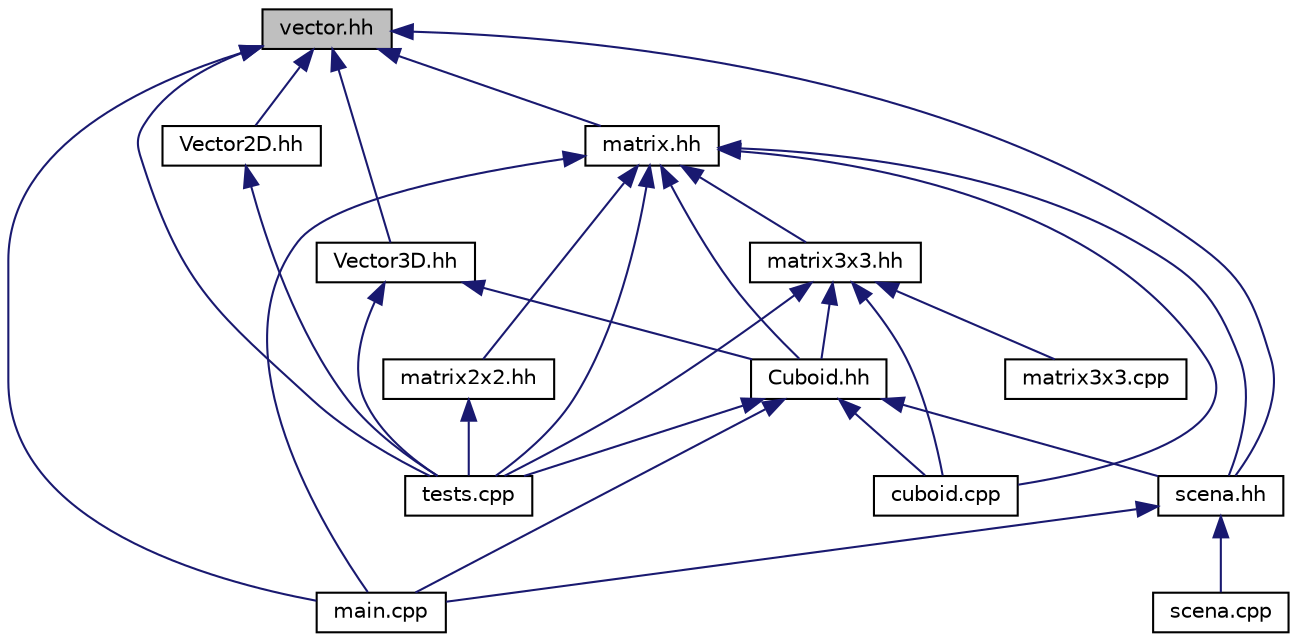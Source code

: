 digraph "vector.hh"
{
 // LATEX_PDF_SIZE
  edge [fontname="Helvetica",fontsize="10",labelfontname="Helvetica",labelfontsize="10"];
  node [fontname="Helvetica",fontsize="10",shape=record];
  Node1 [label="vector.hh",height=0.2,width=0.4,color="black", fillcolor="grey75", style="filled", fontcolor="black",tooltip="klasa vector odpowiada za wszystkie dzialania na wektorach"];
  Node1 -> Node2 [dir="back",color="midnightblue",fontsize="10",style="solid",fontname="Helvetica"];
  Node2 [label="main.cpp",height=0.2,width=0.4,color="black", fillcolor="white", style="filled",URL="$app_2main_8cpp.html",tooltip=" "];
  Node1 -> Node3 [dir="back",color="midnightblue",fontsize="10",style="solid",fontname="Helvetica"];
  Node3 [label="Vector3D.hh",height=0.2,width=0.4,color="black", fillcolor="white", style="filled",URL="$_vector3_d_8hh.html",tooltip="konkretyzacja szablonu vector"];
  Node3 -> Node4 [dir="back",color="midnightblue",fontsize="10",style="solid",fontname="Helvetica"];
  Node4 [label="Cuboid.hh",height=0.2,width=0.4,color="black", fillcolor="white", style="filled",URL="$_cuboid_8hh.html",tooltip="klasa cuboid przechowuje informacje o wierzcholkach (w formie wektorów) prostopadloscianu...."];
  Node4 -> Node2 [dir="back",color="midnightblue",fontsize="10",style="solid",fontname="Helvetica"];
  Node4 -> Node5 [dir="back",color="midnightblue",fontsize="10",style="solid",fontname="Helvetica"];
  Node5 [label="scena.hh",height=0.2,width=0.4,color="black", fillcolor="white", style="filled",URL="$scena_8hh.html",tooltip="klasa scena"];
  Node5 -> Node2 [dir="back",color="midnightblue",fontsize="10",style="solid",fontname="Helvetica"];
  Node5 -> Node6 [dir="back",color="midnightblue",fontsize="10",style="solid",fontname="Helvetica"];
  Node6 [label="scena.cpp",height=0.2,width=0.4,color="black", fillcolor="white", style="filled",URL="$scena_8cpp.html",tooltip="metody klasy scena"];
  Node4 -> Node7 [dir="back",color="midnightblue",fontsize="10",style="solid",fontname="Helvetica"];
  Node7 [label="cuboid.cpp",height=0.2,width=0.4,color="black", fillcolor="white", style="filled",URL="$cuboid_8cpp.html",tooltip="metody klasy Cuboid"];
  Node4 -> Node8 [dir="back",color="midnightblue",fontsize="10",style="solid",fontname="Helvetica"];
  Node8 [label="tests.cpp",height=0.2,width=0.4,color="black", fillcolor="white", style="filled",URL="$tests_8cpp.html",tooltip=" "];
  Node3 -> Node8 [dir="back",color="midnightblue",fontsize="10",style="solid",fontname="Helvetica"];
  Node1 -> Node9 [dir="back",color="midnightblue",fontsize="10",style="solid",fontname="Helvetica"];
  Node9 [label="matrix.hh",height=0.2,width=0.4,color="black", fillcolor="white", style="filled",URL="$matrix_8hh.html",tooltip="klasa matrix odpowiada za wszystkie dzialania na macierzach"];
  Node9 -> Node2 [dir="back",color="midnightblue",fontsize="10",style="solid",fontname="Helvetica"];
  Node9 -> Node10 [dir="back",color="midnightblue",fontsize="10",style="solid",fontname="Helvetica"];
  Node10 [label="matrix3x3.hh",height=0.2,width=0.4,color="black", fillcolor="white", style="filled",URL="$matrix3x3_8hh.html",tooltip="konkretyzacja szablonu matrix oraz funkcje odpwiedzialne za obrot prostopadloscianu"];
  Node10 -> Node4 [dir="back",color="midnightblue",fontsize="10",style="solid",fontname="Helvetica"];
  Node10 -> Node7 [dir="back",color="midnightblue",fontsize="10",style="solid",fontname="Helvetica"];
  Node10 -> Node11 [dir="back",color="midnightblue",fontsize="10",style="solid",fontname="Helvetica"];
  Node11 [label="matrix3x3.cpp",height=0.2,width=0.4,color="black", fillcolor="white", style="filled",URL="$matrix3x3_8cpp.html",tooltip=" "];
  Node10 -> Node8 [dir="back",color="midnightblue",fontsize="10",style="solid",fontname="Helvetica"];
  Node9 -> Node4 [dir="back",color="midnightblue",fontsize="10",style="solid",fontname="Helvetica"];
  Node9 -> Node12 [dir="back",color="midnightblue",fontsize="10",style="solid",fontname="Helvetica"];
  Node12 [label="matrix2x2.hh",height=0.2,width=0.4,color="black", fillcolor="white", style="filled",URL="$matrix2x2_8hh.html",tooltip="konkretyzacja szablonu matrix"];
  Node12 -> Node8 [dir="back",color="midnightblue",fontsize="10",style="solid",fontname="Helvetica"];
  Node9 -> Node5 [dir="back",color="midnightblue",fontsize="10",style="solid",fontname="Helvetica"];
  Node9 -> Node7 [dir="back",color="midnightblue",fontsize="10",style="solid",fontname="Helvetica"];
  Node9 -> Node8 [dir="back",color="midnightblue",fontsize="10",style="solid",fontname="Helvetica"];
  Node1 -> Node5 [dir="back",color="midnightblue",fontsize="10",style="solid",fontname="Helvetica"];
  Node1 -> Node13 [dir="back",color="midnightblue",fontsize="10",style="solid",fontname="Helvetica"];
  Node13 [label="Vector2D.hh",height=0.2,width=0.4,color="black", fillcolor="white", style="filled",URL="$_vector2_d_8hh.html",tooltip="konkretyzacja szablonu vector"];
  Node13 -> Node8 [dir="back",color="midnightblue",fontsize="10",style="solid",fontname="Helvetica"];
  Node1 -> Node8 [dir="back",color="midnightblue",fontsize="10",style="solid",fontname="Helvetica"];
}
